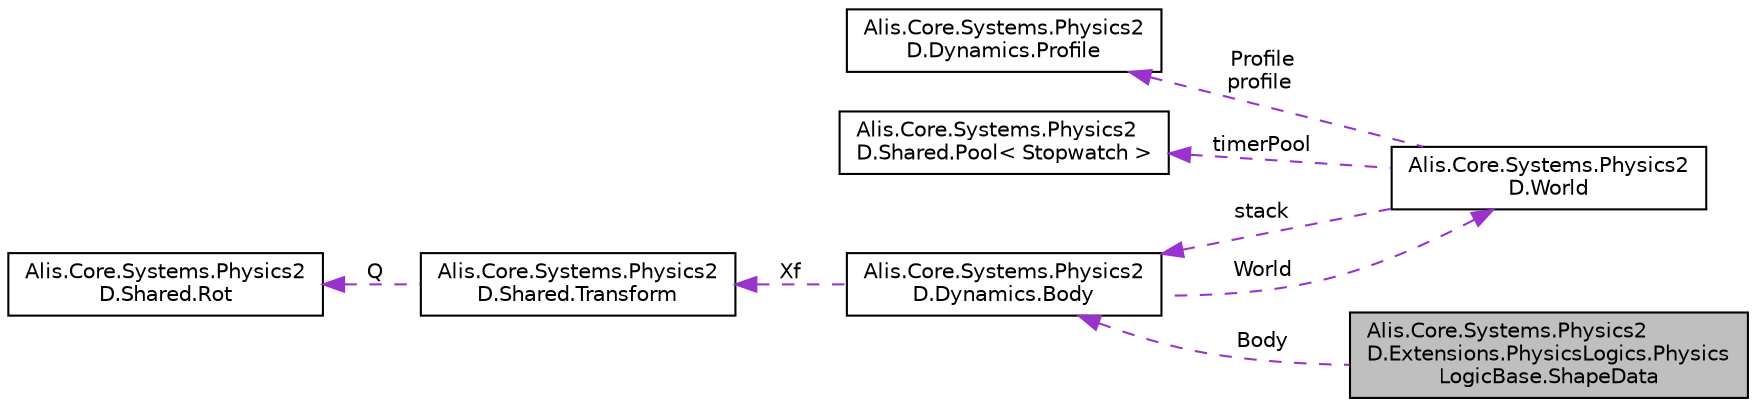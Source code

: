 digraph "Alis.Core.Systems.Physics2D.Extensions.PhysicsLogics.PhysicsLogicBase.ShapeData"
{
 // LATEX_PDF_SIZE
  edge [fontname="Helvetica",fontsize="10",labelfontname="Helvetica",labelfontsize="10"];
  node [fontname="Helvetica",fontsize="10",shape=record];
  rankdir="LR";
  Node1 [label="Alis.Core.Systems.Physics2\lD.Extensions.PhysicsLogics.Physics\lLogicBase.ShapeData",height=0.2,width=0.4,color="black", fillcolor="grey75", style="filled", fontcolor="black",tooltip="The shape data"];
  Node2 -> Node1 [dir="back",color="darkorchid3",fontsize="10",style="dashed",label=" Body" ,fontname="Helvetica"];
  Node2 [label="Alis.Core.Systems.Physics2\lD.Dynamics.Body",height=0.2,width=0.4,color="black", fillcolor="white", style="filled",URL="$class_alis_1_1_core_1_1_systems_1_1_physics2_d_1_1_dynamics_1_1_body.html",tooltip="The body class"];
  Node3 -> Node2 [dir="back",color="darkorchid3",fontsize="10",style="dashed",label=" Xf" ,fontname="Helvetica"];
  Node3 [label="Alis.Core.Systems.Physics2\lD.Shared.Transform",height=0.2,width=0.4,color="black", fillcolor="white", style="filled",URL="$struct_alis_1_1_core_1_1_systems_1_1_physics2_d_1_1_shared_1_1_transform.html",tooltip="A transform contains translation and rotation. It is used to represent the position and orientation o..."];
  Node4 -> Node3 [dir="back",color="darkorchid3",fontsize="10",style="dashed",label=" Q" ,fontname="Helvetica"];
  Node4 [label="Alis.Core.Systems.Physics2\lD.Shared.Rot",height=0.2,width=0.4,color="black", fillcolor="white", style="filled",URL="$struct_alis_1_1_core_1_1_systems_1_1_physics2_d_1_1_shared_1_1_rot.html",tooltip="Rotation"];
  Node5 -> Node2 [dir="back",color="darkorchid3",fontsize="10",style="dashed",label=" World" ,fontname="Helvetica"];
  Node5 [label="Alis.Core.Systems.Physics2\lD.World",height=0.2,width=0.4,color="black", fillcolor="white", style="filled",URL="$class_alis_1_1_core_1_1_systems_1_1_physics2_d_1_1_world.html",tooltip="The world class manages all physics entities, dynamic simulation, and asynchronous queries."];
  Node2 -> Node5 [dir="back",color="darkorchid3",fontsize="10",style="dashed",label=" stack" ,fontname="Helvetica"];
  Node6 -> Node5 [dir="back",color="darkorchid3",fontsize="10",style="dashed",label=" Profile\nprofile" ,fontname="Helvetica"];
  Node6 [label="Alis.Core.Systems.Physics2\lD.Dynamics.Profile",height=0.2,width=0.4,color="black", fillcolor="white", style="filled",URL="$struct_alis_1_1_core_1_1_systems_1_1_physics2_d_1_1_dynamics_1_1_profile.html",tooltip="The profile"];
  Node7 -> Node5 [dir="back",color="darkorchid3",fontsize="10",style="dashed",label=" timerPool" ,fontname="Helvetica"];
  Node7 [label="Alis.Core.Systems.Physics2\lD.Shared.Pool\< Stopwatch \>",height=0.2,width=0.4,color="black", fillcolor="white", style="filled",URL="$class_alis_1_1_core_1_1_systems_1_1_physics2_d_1_1_shared_1_1_pool.html",tooltip=" "];
}

